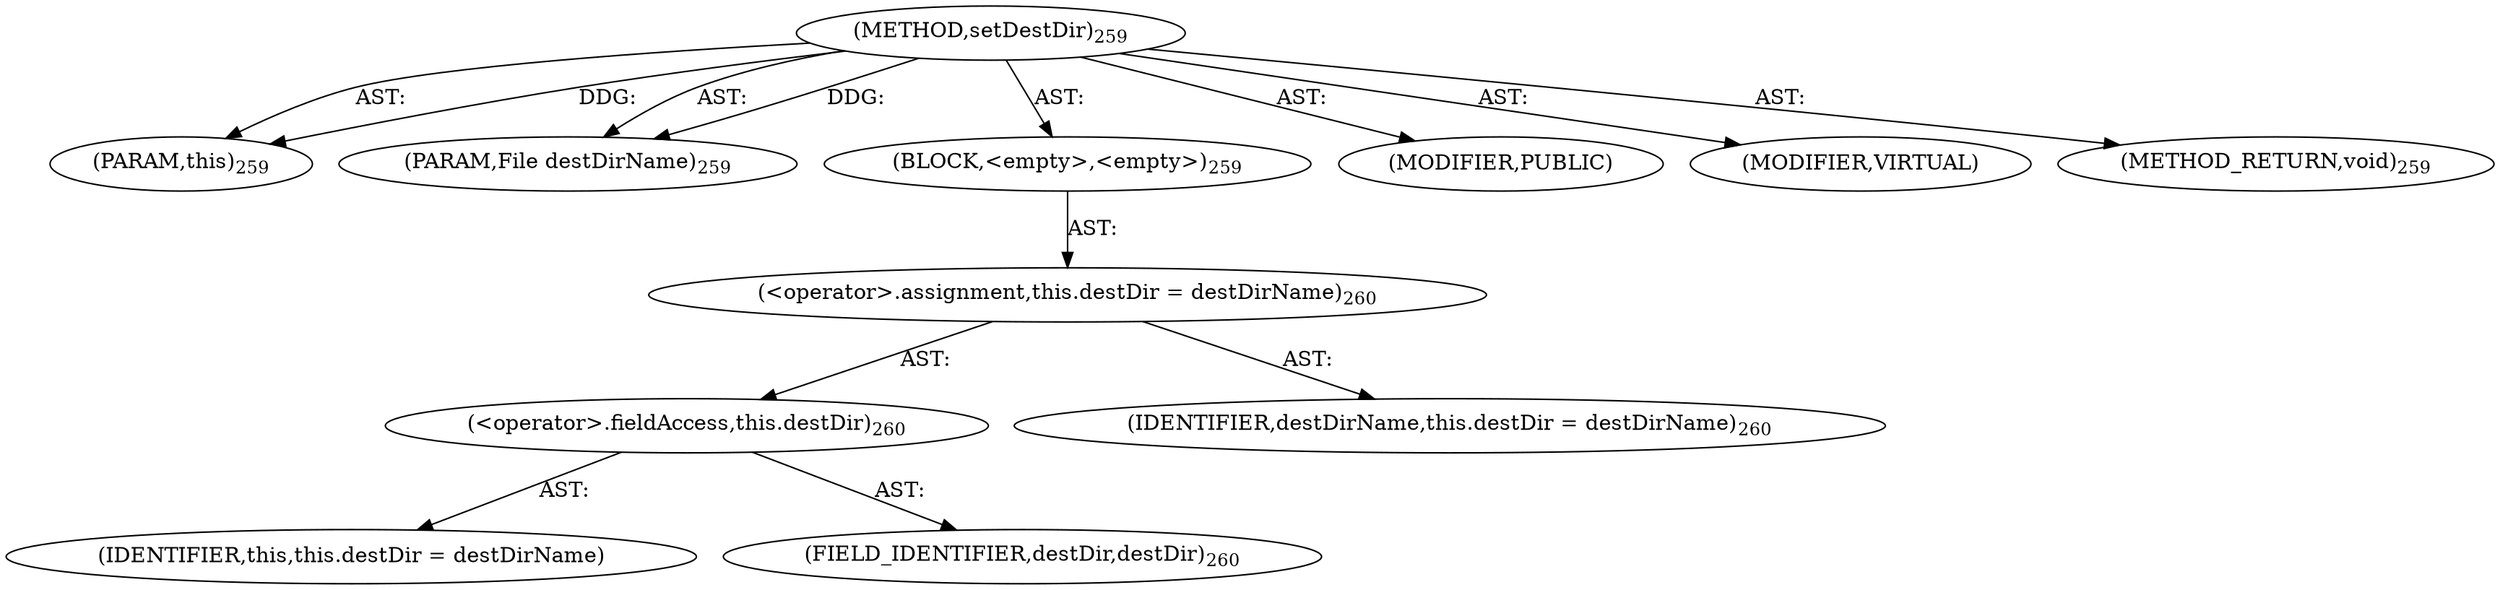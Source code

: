 digraph "setDestDir" {  
"111669149704" [label = <(METHOD,setDestDir)<SUB>259</SUB>> ]
"115964117041" [label = <(PARAM,this)<SUB>259</SUB>> ]
"115964117042" [label = <(PARAM,File destDirName)<SUB>259</SUB>> ]
"25769803785" [label = <(BLOCK,&lt;empty&gt;,&lt;empty&gt;)<SUB>259</SUB>> ]
"30064771095" [label = <(&lt;operator&gt;.assignment,this.destDir = destDirName)<SUB>260</SUB>> ]
"30064771096" [label = <(&lt;operator&gt;.fieldAccess,this.destDir)<SUB>260</SUB>> ]
"68719476870" [label = <(IDENTIFIER,this,this.destDir = destDirName)> ]
"55834574859" [label = <(FIELD_IDENTIFIER,destDir,destDir)<SUB>260</SUB>> ]
"68719476871" [label = <(IDENTIFIER,destDirName,this.destDir = destDirName)<SUB>260</SUB>> ]
"133143986233" [label = <(MODIFIER,PUBLIC)> ]
"133143986234" [label = <(MODIFIER,VIRTUAL)> ]
"128849018888" [label = <(METHOD_RETURN,void)<SUB>259</SUB>> ]
  "111669149704" -> "115964117041"  [ label = "AST: "] 
  "111669149704" -> "115964117042"  [ label = "AST: "] 
  "111669149704" -> "25769803785"  [ label = "AST: "] 
  "111669149704" -> "133143986233"  [ label = "AST: "] 
  "111669149704" -> "133143986234"  [ label = "AST: "] 
  "111669149704" -> "128849018888"  [ label = "AST: "] 
  "25769803785" -> "30064771095"  [ label = "AST: "] 
  "30064771095" -> "30064771096"  [ label = "AST: "] 
  "30064771095" -> "68719476871"  [ label = "AST: "] 
  "30064771096" -> "68719476870"  [ label = "AST: "] 
  "30064771096" -> "55834574859"  [ label = "AST: "] 
  "111669149704" -> "115964117041"  [ label = "DDG: "] 
  "111669149704" -> "115964117042"  [ label = "DDG: "] 
}

